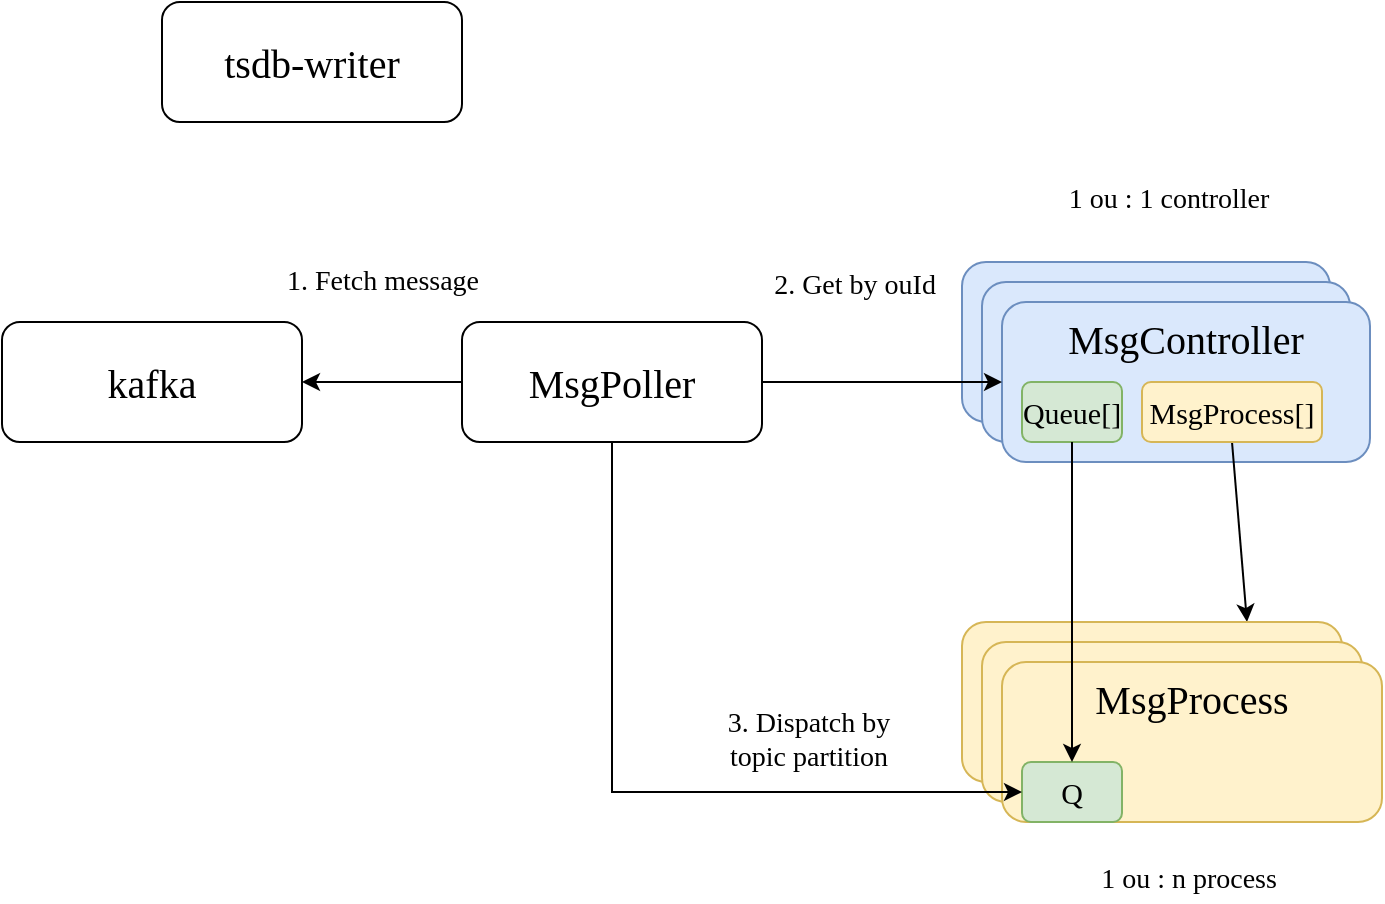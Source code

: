 <mxfile version="21.3.2" type="github">
  <diagram name="第 1 页" id="iX-ga6FuyarV50mPAewc">
    <mxGraphModel dx="1194" dy="741" grid="1" gridSize="10" guides="1" tooltips="1" connect="1" arrows="1" fold="1" page="1" pageScale="1" pageWidth="827" pageHeight="1169" math="0" shadow="0">
      <root>
        <mxCell id="0" />
        <mxCell id="1" parent="0" />
        <mxCell id="RGq1c4zs5kMfCRphSGWV-1" value="tsdb-writer" style="rounded=1;whiteSpace=wrap;html=1;hachureGap=4;fontFamily=Times New Roman;fontSize=20;" vertex="1" parent="1">
          <mxGeometry x="90" y="50" width="150" height="60" as="geometry" />
        </mxCell>
        <mxCell id="RGq1c4zs5kMfCRphSGWV-12" style="edgeStyle=orthogonalEdgeStyle;rounded=0;orthogonalLoop=1;jettySize=auto;html=1;exitX=0;exitY=0.5;exitDx=0;exitDy=0;entryX=1;entryY=0.5;entryDx=0;entryDy=0;" edge="1" parent="1" source="RGq1c4zs5kMfCRphSGWV-10" target="RGq1c4zs5kMfCRphSGWV-11">
          <mxGeometry relative="1" as="geometry" />
        </mxCell>
        <mxCell id="RGq1c4zs5kMfCRphSGWV-17" value="1. Fetch message" style="edgeLabel;html=1;align=center;verticalAlign=middle;resizable=0;points=[];fontFamily=Times New Roman;fontSize=14;" vertex="1" connectable="0" parent="RGq1c4zs5kMfCRphSGWV-12">
          <mxGeometry x="0.075" y="-3" relative="1" as="geometry">
            <mxPoint x="3" y="-47" as="offset" />
          </mxGeometry>
        </mxCell>
        <mxCell id="RGq1c4zs5kMfCRphSGWV-10" value="MsgPoller" style="rounded=1;whiteSpace=wrap;html=1;hachureGap=4;fontFamily=Times New Roman;fontSize=20;" vertex="1" parent="1">
          <mxGeometry x="240" y="210" width="150" height="60" as="geometry" />
        </mxCell>
        <mxCell id="RGq1c4zs5kMfCRphSGWV-11" value="kafka" style="rounded=1;whiteSpace=wrap;html=1;hachureGap=4;fontFamily=Times New Roman;fontSize=20;" vertex="1" parent="1">
          <mxGeometry x="10" y="210" width="150" height="60" as="geometry" />
        </mxCell>
        <mxCell id="RGq1c4zs5kMfCRphSGWV-19" value="3. Dispatch by &lt;br&gt;topic partition" style="edgeLabel;html=1;align=center;verticalAlign=middle;resizable=0;points=[];fontFamily=Times New Roman;fontSize=14;" vertex="1" connectable="0" parent="1">
          <mxGeometry x="180" y="430" as="geometry">
            <mxPoint x="233" y="-11" as="offset" />
          </mxGeometry>
        </mxCell>
        <mxCell id="RGq1c4zs5kMfCRphSGWV-22" value="&lt;div style=&quot;&quot;&gt;&lt;br&gt;&lt;/div&gt;" style="rounded=1;whiteSpace=wrap;html=1;hachureGap=4;fontFamily=Times New Roman;fontSize=15;align=center;horizontal=1;verticalAlign=top;fillColor=#dae8fc;strokeColor=#6c8ebf;" vertex="1" parent="1">
          <mxGeometry x="490" y="180" width="184" height="80" as="geometry" />
        </mxCell>
        <mxCell id="RGq1c4zs5kMfCRphSGWV-23" value="&lt;div style=&quot;&quot;&gt;&lt;br&gt;&lt;/div&gt;" style="rounded=1;whiteSpace=wrap;html=1;hachureGap=4;fontFamily=Times New Roman;fontSize=15;align=center;horizontal=1;verticalAlign=top;fillColor=#dae8fc;strokeColor=#6c8ebf;" vertex="1" parent="1">
          <mxGeometry x="500" y="190" width="184" height="80" as="geometry" />
        </mxCell>
        <mxCell id="RGq1c4zs5kMfCRphSGWV-20" value="&lt;div style=&quot;&quot;&gt;&lt;span style=&quot;background-color: initial;&quot;&gt;&lt;font style=&quot;font-size: 20px;&quot;&gt;MsgController&lt;/font&gt;&lt;/span&gt;&lt;/div&gt;" style="rounded=1;whiteSpace=wrap;html=1;hachureGap=4;fontFamily=Times New Roman;fontSize=15;fillColor=#dae8fc;strokeColor=#6c8ebf;align=center;horizontal=1;verticalAlign=top;" vertex="1" parent="1">
          <mxGeometry x="510" y="200" width="184" height="80" as="geometry" />
        </mxCell>
        <mxCell id="RGq1c4zs5kMfCRphSGWV-21" value="Queue[]" style="rounded=1;whiteSpace=wrap;html=1;hachureGap=4;fontFamily=Times New Roman;fontSize=15;fillColor=#d5e8d4;strokeColor=#82b366;" vertex="1" parent="1">
          <mxGeometry x="520" y="240" width="50" height="30" as="geometry" />
        </mxCell>
        <mxCell id="RGq1c4zs5kMfCRphSGWV-16" style="edgeStyle=orthogonalEdgeStyle;rounded=0;orthogonalLoop=1;jettySize=auto;html=1;exitX=1;exitY=0.5;exitDx=0;exitDy=0;entryX=0;entryY=0.5;entryDx=0;entryDy=0;" edge="1" parent="1" source="RGq1c4zs5kMfCRphSGWV-10" target="RGq1c4zs5kMfCRphSGWV-20">
          <mxGeometry relative="1" as="geometry">
            <mxPoint x="535" y="200" as="targetPoint" />
          </mxGeometry>
        </mxCell>
        <mxCell id="RGq1c4zs5kMfCRphSGWV-27" style="rounded=0;orthogonalLoop=1;jettySize=auto;html=1;entryX=0.75;entryY=0;entryDx=0;entryDy=0;exitX=0.5;exitY=1;exitDx=0;exitDy=0;" edge="1" parent="1" source="RGq1c4zs5kMfCRphSGWV-24" target="RGq1c4zs5kMfCRphSGWV-29">
          <mxGeometry relative="1" as="geometry">
            <mxPoint x="600" y="260" as="sourcePoint" />
            <mxPoint x="572" y="360" as="targetPoint" />
          </mxGeometry>
        </mxCell>
        <mxCell id="RGq1c4zs5kMfCRphSGWV-24" value="MsgProcess[]" style="rounded=1;whiteSpace=wrap;html=1;hachureGap=4;fontFamily=Times New Roman;fontSize=15;fillColor=#fff2cc;strokeColor=#d6b656;" vertex="1" parent="1">
          <mxGeometry x="580" y="240" width="90" height="30" as="geometry" />
        </mxCell>
        <mxCell id="RGq1c4zs5kMfCRphSGWV-29" value="MsgProcess" style="rounded=1;whiteSpace=wrap;html=1;hachureGap=4;fontFamily=Times New Roman;fontSize=20;fillColor=#fff2cc;strokeColor=#d6b656;verticalAlign=top;" vertex="1" parent="1">
          <mxGeometry x="490" y="360" width="190" height="80" as="geometry" />
        </mxCell>
        <mxCell id="RGq1c4zs5kMfCRphSGWV-32" value="MsgProcess" style="rounded=1;whiteSpace=wrap;html=1;hachureGap=4;fontFamily=Times New Roman;fontSize=20;fillColor=#fff2cc;strokeColor=#d6b656;verticalAlign=top;" vertex="1" parent="1">
          <mxGeometry x="500" y="370" width="190" height="80" as="geometry" />
        </mxCell>
        <mxCell id="RGq1c4zs5kMfCRphSGWV-33" value="MsgProcess" style="rounded=1;whiteSpace=wrap;html=1;hachureGap=4;fontFamily=Times New Roman;fontSize=20;fillColor=#fff2cc;strokeColor=#d6b656;verticalAlign=top;" vertex="1" parent="1">
          <mxGeometry x="510" y="380" width="190" height="80" as="geometry" />
        </mxCell>
        <mxCell id="RGq1c4zs5kMfCRphSGWV-30" value="Q" style="rounded=1;whiteSpace=wrap;html=1;hachureGap=4;fontFamily=Times New Roman;fontSize=15;fillColor=#d5e8d4;strokeColor=#82b366;" vertex="1" parent="1">
          <mxGeometry x="520" y="430" width="50" height="30" as="geometry" />
        </mxCell>
        <mxCell id="RGq1c4zs5kMfCRphSGWV-34" style="rounded=0;orthogonalLoop=1;jettySize=auto;html=1;exitX=0.5;exitY=1;exitDx=0;exitDy=0;" edge="1" parent="1" source="RGq1c4zs5kMfCRphSGWV-21" target="RGq1c4zs5kMfCRphSGWV-30">
          <mxGeometry relative="1" as="geometry" />
        </mxCell>
        <mxCell id="RGq1c4zs5kMfCRphSGWV-35" style="edgeStyle=orthogonalEdgeStyle;rounded=0;orthogonalLoop=1;jettySize=auto;html=1;exitX=0.5;exitY=1;exitDx=0;exitDy=0;entryX=0;entryY=0.5;entryDx=0;entryDy=0;" edge="1" parent="1" source="RGq1c4zs5kMfCRphSGWV-10" target="RGq1c4zs5kMfCRphSGWV-30">
          <mxGeometry relative="1" as="geometry" />
        </mxCell>
        <mxCell id="RGq1c4zs5kMfCRphSGWV-36" value="1 ou : 1 controller" style="edgeLabel;html=1;align=center;verticalAlign=middle;resizable=0;points=[];fontFamily=Times New Roman;fontSize=14;" vertex="1" connectable="0" parent="1">
          <mxGeometry x="360" y="160" as="geometry">
            <mxPoint x="233" y="-11" as="offset" />
          </mxGeometry>
        </mxCell>
        <mxCell id="RGq1c4zs5kMfCRphSGWV-38" value="2. Get by ouId" style="edgeLabel;html=1;align=center;verticalAlign=middle;resizable=0;points=[];fontFamily=Times New Roman;fontSize=14;" vertex="1" connectable="0" parent="1">
          <mxGeometry x="190" y="200" as="geometry">
            <mxPoint x="246" y="-8" as="offset" />
          </mxGeometry>
        </mxCell>
        <mxCell id="RGq1c4zs5kMfCRphSGWV-40" value="1 ou : n process" style="edgeLabel;html=1;align=center;verticalAlign=middle;resizable=0;points=[];fontFamily=Times New Roman;fontSize=14;" vertex="1" connectable="0" parent="1">
          <mxGeometry x="370" y="500" as="geometry">
            <mxPoint x="233" y="-11" as="offset" />
          </mxGeometry>
        </mxCell>
      </root>
    </mxGraphModel>
  </diagram>
</mxfile>
